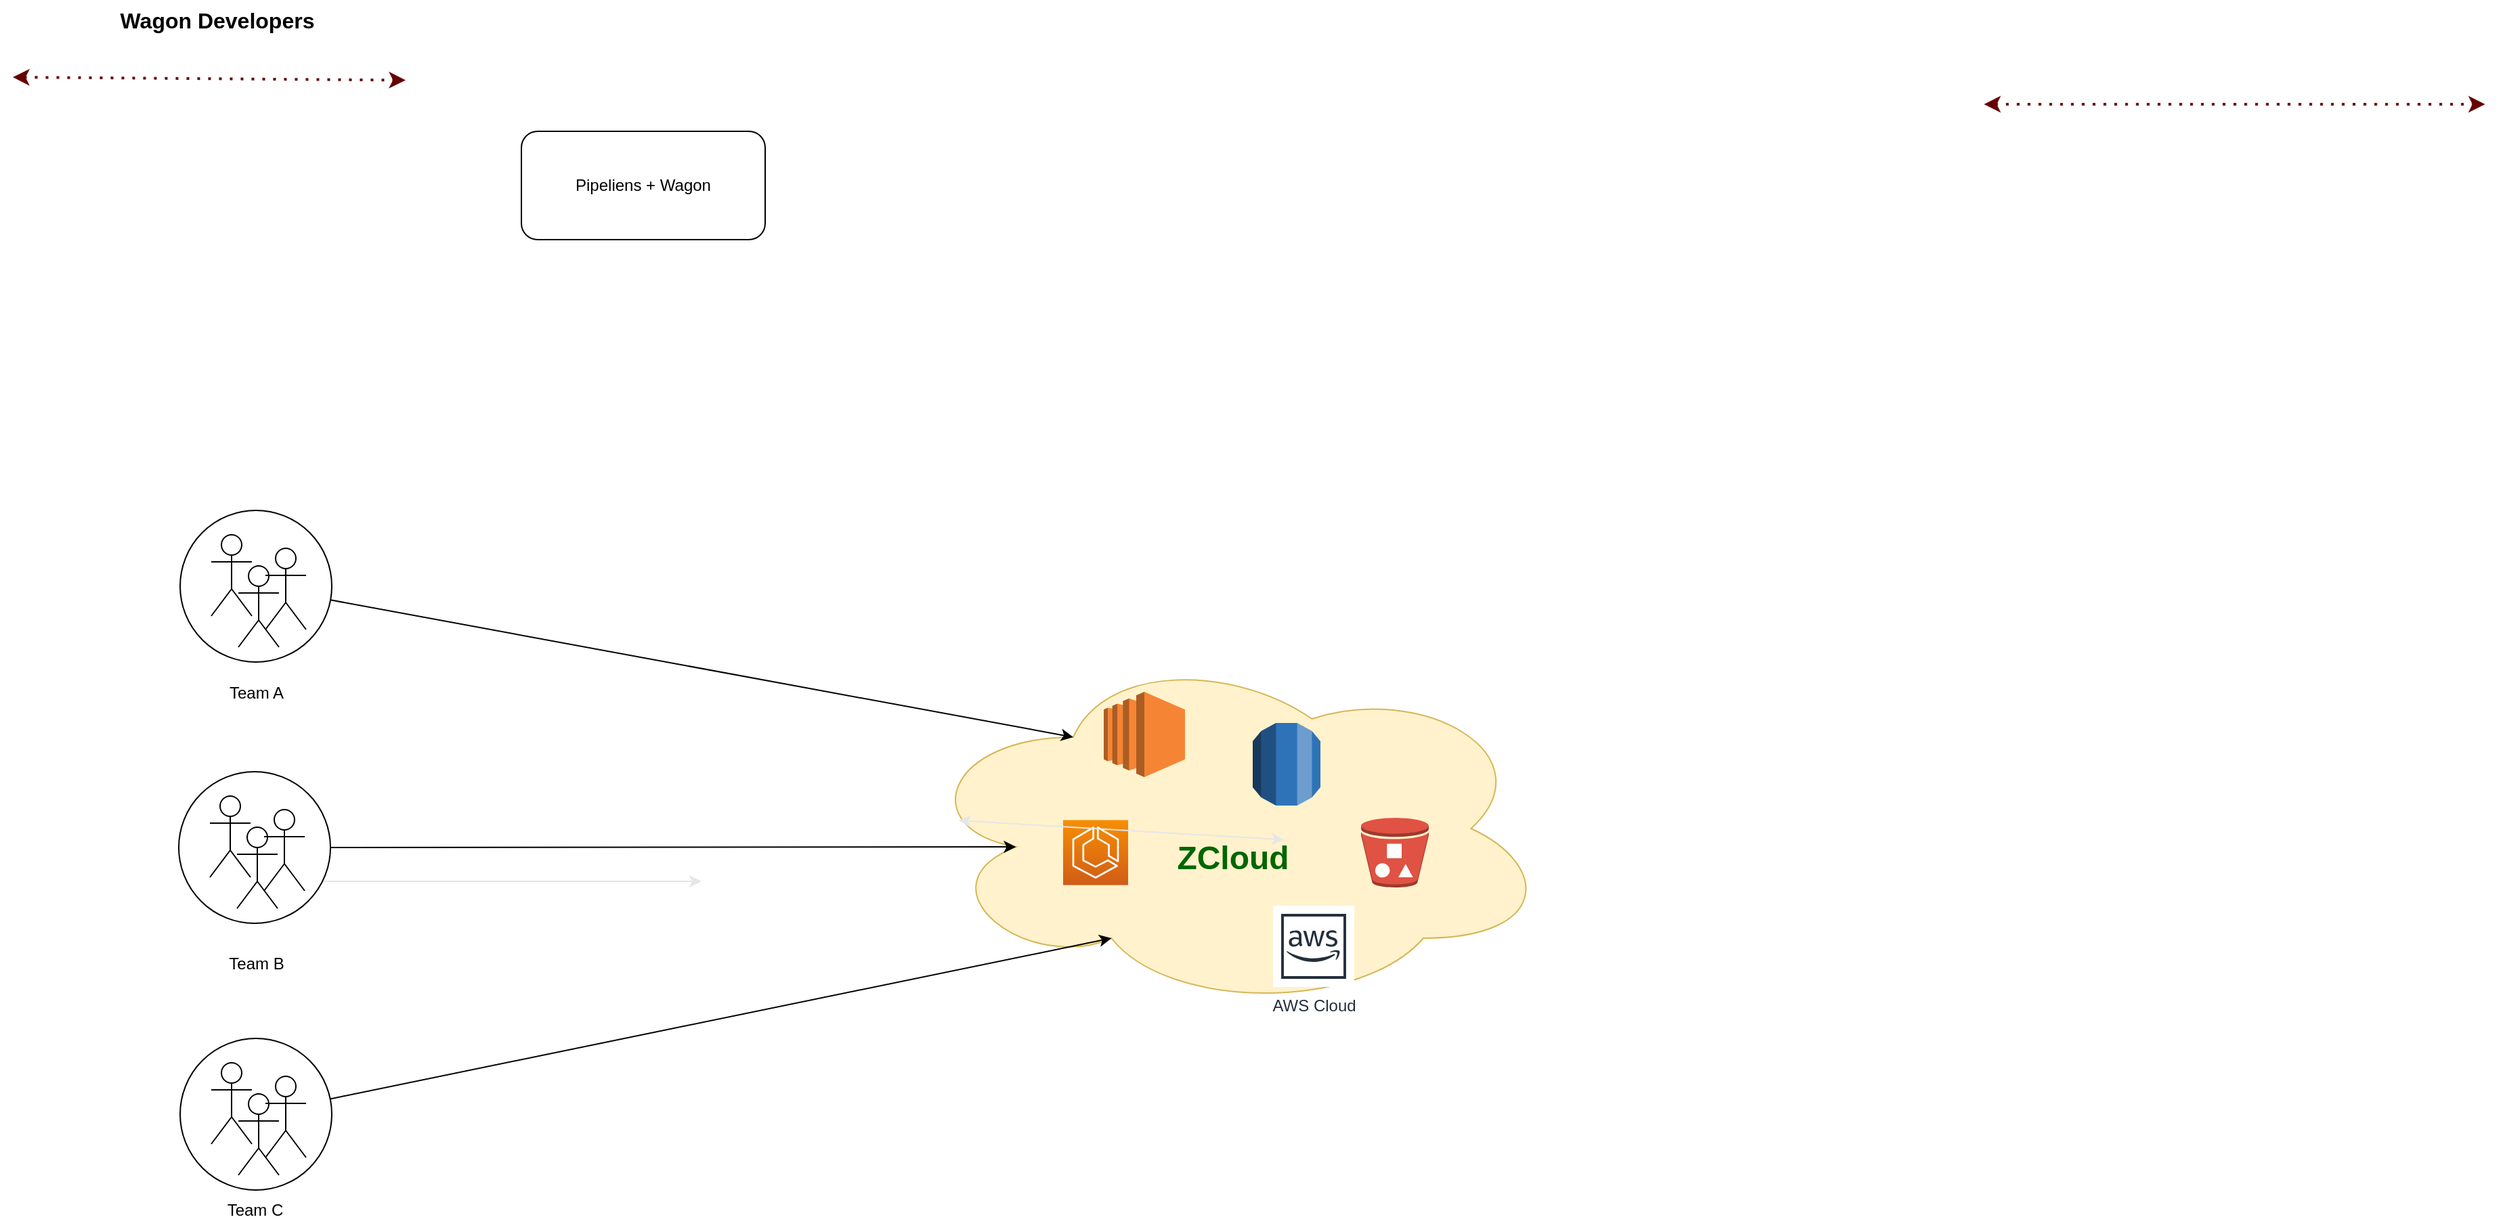<mxfile version="23.1.1" type="github">
  <diagram name="Page-1" id="8EdlpMxALrFfVQjvrNC_">
    <mxGraphModel dx="2954" dy="1121" grid="1" gridSize="10" guides="1" tooltips="1" connect="1" arrows="1" fold="1" page="1" pageScale="1" pageWidth="850" pageHeight="1100" math="0" shadow="0">
      <root>
        <mxCell id="0" />
        <mxCell id="1" parent="0" />
        <mxCell id="54KrkxWT26yLG8-wknio-8" style="edgeStyle=none;rounded=0;orthogonalLoop=1;jettySize=auto;html=1;entryX=0;entryY=0.5;entryDx=0;entryDy=0;fontSize=24;fontColor=#006600;startArrow=classic;startFill=1;strokeColor=#E6E6E6;" edge="1" parent="1">
          <mxGeometry relative="1" as="geometry">
            <mxPoint x="553" y="674" as="targetPoint" />
            <mxPoint x="230" y="674" as="sourcePoint" />
          </mxGeometry>
        </mxCell>
        <mxCell id="54KrkxWT26yLG8-wknio-120" value="" style="endArrow=classic;dashed=1;html=1;dashPattern=1 3;strokeWidth=2;rounded=0;startArrow=classic;startFill=1;endFill=1;strokeColor=#660000;" edge="1" parent="1">
          <mxGeometry width="50" height="50" relative="1" as="geometry">
            <mxPoint x="1500" y="100" as="sourcePoint" />
            <mxPoint x="1870" y="100" as="targetPoint" />
          </mxGeometry>
        </mxCell>
        <mxCell id="54KrkxWT26yLG8-wknio-141" value="" style="endArrow=classic;dashed=1;html=1;dashPattern=1 3;strokeWidth=2;rounded=0;startArrow=classic;startFill=1;endFill=1;strokeColor=#660000;" edge="1" parent="1">
          <mxGeometry width="50" height="50" relative="1" as="geometry">
            <mxPoint x="44.5" y="80" as="sourcePoint" />
            <mxPoint x="334.5" y="82.25" as="targetPoint" />
          </mxGeometry>
        </mxCell>
        <mxCell id="54KrkxWT26yLG8-wknio-142" value="Wagon Developers" style="text;html=1;align=center;verticalAlign=middle;resizable=0;points=[];autosize=1;strokeColor=none;fillColor=none;fontSize=16;fontStyle=1" vertex="1" parent="1">
          <mxGeometry x="110" y="23" width="170" height="30" as="geometry" />
        </mxCell>
        <mxCell id="54KrkxWT26yLG8-wknio-145" value="" style="group" vertex="1" connectable="0" parent="1">
          <mxGeometry x="710" y="500" width="470" height="270" as="geometry" />
        </mxCell>
        <mxCell id="54KrkxWT26yLG8-wknio-11" value="" style="ellipse;shape=cloud;whiteSpace=wrap;html=1;fillColor=#fff2cc;strokeColor=#d6b656;" vertex="1" parent="54KrkxWT26yLG8-wknio-145">
          <mxGeometry width="470" height="270" as="geometry" />
        </mxCell>
        <mxCell id="54KrkxWT26yLG8-wknio-144" value="" style="group" vertex="1" connectable="0" parent="54KrkxWT26yLG8-wknio-145">
          <mxGeometry x="110" y="34" width="270" height="218" as="geometry" />
        </mxCell>
        <mxCell id="54KrkxWT26yLG8-wknio-20" value="ZCloud" style="text;html=1;align=center;verticalAlign=middle;resizable=0;points=[];autosize=1;strokeColor=none;fillColor=none;fontSize=24;fontStyle=1;fontColor=#006600;" vertex="1" parent="54KrkxWT26yLG8-wknio-144">
          <mxGeometry x="70" y="102.75" width="110" height="40" as="geometry" />
        </mxCell>
        <mxCell id="54KrkxWT26yLG8-wknio-22" value="" style="sketch=0;points=[[0,0,0],[0.25,0,0],[0.5,0,0],[0.75,0,0],[1,0,0],[0,1,0],[0.25,1,0],[0.5,1,0],[0.75,1,0],[1,1,0],[0,0.25,0],[0,0.5,0],[0,0.75,0],[1,0.25,0],[1,0.5,0],[1,0.75,0]];outlineConnect=0;fontColor=#232F3E;gradientColor=#F78E04;gradientDirection=north;fillColor=#D05C17;strokeColor=#ffffff;dashed=0;verticalLabelPosition=bottom;verticalAlign=top;align=center;html=1;fontSize=12;fontStyle=0;aspect=fixed;shape=mxgraph.aws4.resourceIcon;resIcon=mxgraph.aws4.ecs;" vertex="1" parent="54KrkxWT26yLG8-wknio-144">
          <mxGeometry y="94.75" width="48" height="48" as="geometry" />
        </mxCell>
        <mxCell id="54KrkxWT26yLG8-wknio-23" value="" style="outlineConnect=0;dashed=0;verticalLabelPosition=bottom;verticalAlign=top;align=center;html=1;shape=mxgraph.aws3.bucket_with_objects;fillColor=#E05243;gradientColor=none;" vertex="1" parent="54KrkxWT26yLG8-wknio-144">
          <mxGeometry x="220" y="93" width="50" height="51.5" as="geometry" />
        </mxCell>
        <mxCell id="54KrkxWT26yLG8-wknio-24" value="" style="outlineConnect=0;dashed=0;verticalLabelPosition=bottom;verticalAlign=top;align=center;html=1;shape=mxgraph.aws3.rds;fillColor=#2E73B8;gradientColor=none;" vertex="1" parent="54KrkxWT26yLG8-wknio-144">
          <mxGeometry x="140" y="23" width="50" height="61" as="geometry" />
        </mxCell>
        <mxCell id="54KrkxWT26yLG8-wknio-25" value="" style="outlineConnect=0;dashed=0;verticalLabelPosition=bottom;verticalAlign=top;align=center;html=1;shape=mxgraph.aws3.ec2;fillColor=#F58534;gradientColor=none;" vertex="1" parent="54KrkxWT26yLG8-wknio-144">
          <mxGeometry x="30" width="60" height="63" as="geometry" />
        </mxCell>
        <mxCell id="54KrkxWT26yLG8-wknio-26" value="AWS Cloud" style="sketch=0;outlineConnect=0;fontColor=#232F3E;gradientColor=none;strokeColor=#232F3E;fillColor=#ffffff;dashed=0;verticalLabelPosition=bottom;verticalAlign=top;align=center;html=1;fontSize=12;fontStyle=0;aspect=fixed;shape=mxgraph.aws4.resourceIcon;resIcon=mxgraph.aws4.aws_cloud;" vertex="1" parent="54KrkxWT26yLG8-wknio-144">
          <mxGeometry x="155" y="158" width="60" height="60" as="geometry" />
        </mxCell>
        <mxCell id="54KrkxWT26yLG8-wknio-33" style="edgeStyle=none;rounded=0;orthogonalLoop=1;jettySize=auto;html=1;entryX=0.07;entryY=0.478;entryDx=0;entryDy=0;entryPerimeter=0;fontSize=24;fontColor=#006600;startArrow=classic;startFill=1;strokeColor=#E6E6E6;" edge="1" parent="54KrkxWT26yLG8-wknio-144" target="54KrkxWT26yLG8-wknio-11">
          <mxGeometry relative="1" as="geometry">
            <mxPoint x="163" y="109.25" as="sourcePoint" />
          </mxGeometry>
        </mxCell>
        <mxCell id="54KrkxWT26yLG8-wknio-146" value="Pipeliens + Wagon" style="rounded=1;whiteSpace=wrap;html=1;" vertex="1" parent="1">
          <mxGeometry x="420" y="120" width="180" height="80" as="geometry" />
        </mxCell>
        <mxCell id="54KrkxWT26yLG8-wknio-158" value="" style="group" vertex="1" connectable="0" parent="1">
          <mxGeometry x="168" y="400" width="112" height="112" as="geometry" />
        </mxCell>
        <mxCell id="54KrkxWT26yLG8-wknio-153" value="" style="ellipse;whiteSpace=wrap;html=1;aspect=fixed;" vertex="1" parent="54KrkxWT26yLG8-wknio-158">
          <mxGeometry width="112" height="112" as="geometry" />
        </mxCell>
        <mxCell id="54KrkxWT26yLG8-wknio-148" value="" style="shape=umlActor;verticalLabelPosition=bottom;verticalAlign=top;html=1;outlineConnect=0;" vertex="1" parent="54KrkxWT26yLG8-wknio-158">
          <mxGeometry x="23" y="18" width="30" height="60" as="geometry" />
        </mxCell>
        <mxCell id="54KrkxWT26yLG8-wknio-149" value="" style="shape=umlActor;verticalLabelPosition=bottom;verticalAlign=top;html=1;outlineConnect=0;" vertex="1" parent="54KrkxWT26yLG8-wknio-158">
          <mxGeometry x="43" y="41" width="30" height="60" as="geometry" />
        </mxCell>
        <mxCell id="54KrkxWT26yLG8-wknio-150" value="" style="shape=umlActor;verticalLabelPosition=bottom;verticalAlign=top;html=1;outlineConnect=0;" vertex="1" parent="54KrkxWT26yLG8-wknio-158">
          <mxGeometry x="63" y="28" width="30" height="60" as="geometry" />
        </mxCell>
        <mxCell id="54KrkxWT26yLG8-wknio-159" value="" style="group" vertex="1" connectable="0" parent="1">
          <mxGeometry x="167" y="593" width="112" height="112" as="geometry" />
        </mxCell>
        <mxCell id="54KrkxWT26yLG8-wknio-160" value="" style="ellipse;whiteSpace=wrap;html=1;aspect=fixed;" vertex="1" parent="54KrkxWT26yLG8-wknio-159">
          <mxGeometry width="112" height="112" as="geometry" />
        </mxCell>
        <mxCell id="54KrkxWT26yLG8-wknio-161" value="" style="shape=umlActor;verticalLabelPosition=bottom;verticalAlign=top;html=1;outlineConnect=0;" vertex="1" parent="54KrkxWT26yLG8-wknio-159">
          <mxGeometry x="23" y="18" width="30" height="60" as="geometry" />
        </mxCell>
        <mxCell id="54KrkxWT26yLG8-wknio-162" value="" style="shape=umlActor;verticalLabelPosition=bottom;verticalAlign=top;html=1;outlineConnect=0;" vertex="1" parent="54KrkxWT26yLG8-wknio-159">
          <mxGeometry x="43" y="41" width="30" height="60" as="geometry" />
        </mxCell>
        <mxCell id="54KrkxWT26yLG8-wknio-163" value="" style="shape=umlActor;verticalLabelPosition=bottom;verticalAlign=top;html=1;outlineConnect=0;" vertex="1" parent="54KrkxWT26yLG8-wknio-159">
          <mxGeometry x="63" y="28" width="30" height="60" as="geometry" />
        </mxCell>
        <mxCell id="54KrkxWT26yLG8-wknio-164" value="" style="group" vertex="1" connectable="0" parent="1">
          <mxGeometry x="168" y="790" width="112" height="112" as="geometry" />
        </mxCell>
        <mxCell id="54KrkxWT26yLG8-wknio-165" value="" style="ellipse;whiteSpace=wrap;html=1;aspect=fixed;" vertex="1" parent="54KrkxWT26yLG8-wknio-164">
          <mxGeometry width="112" height="112" as="geometry" />
        </mxCell>
        <mxCell id="54KrkxWT26yLG8-wknio-166" value="" style="shape=umlActor;verticalLabelPosition=bottom;verticalAlign=top;html=1;outlineConnect=0;" vertex="1" parent="54KrkxWT26yLG8-wknio-164">
          <mxGeometry x="23" y="18" width="30" height="60" as="geometry" />
        </mxCell>
        <mxCell id="54KrkxWT26yLG8-wknio-167" value="" style="shape=umlActor;verticalLabelPosition=bottom;verticalAlign=top;html=1;outlineConnect=0;" vertex="1" parent="54KrkxWT26yLG8-wknio-164">
          <mxGeometry x="43" y="41" width="30" height="60" as="geometry" />
        </mxCell>
        <mxCell id="54KrkxWT26yLG8-wknio-168" value="" style="shape=umlActor;verticalLabelPosition=bottom;verticalAlign=top;html=1;outlineConnect=0;" vertex="1" parent="54KrkxWT26yLG8-wknio-164">
          <mxGeometry x="63" y="28" width="30" height="60" as="geometry" />
        </mxCell>
        <mxCell id="54KrkxWT26yLG8-wknio-169" value="Team A" style="text;html=1;align=center;verticalAlign=middle;resizable=0;points=[];autosize=1;strokeColor=none;fillColor=none;" vertex="1" parent="1">
          <mxGeometry x="194" y="520" width="60" height="30" as="geometry" />
        </mxCell>
        <mxCell id="54KrkxWT26yLG8-wknio-170" value="Team B" style="text;html=1;align=center;verticalAlign=middle;resizable=0;points=[];autosize=1;strokeColor=none;fillColor=none;" vertex="1" parent="1">
          <mxGeometry x="194" y="720" width="60" height="30" as="geometry" />
        </mxCell>
        <mxCell id="54KrkxWT26yLG8-wknio-171" value="Team C" style="text;html=1;align=center;verticalAlign=middle;resizable=0;points=[];autosize=1;strokeColor=none;fillColor=none;" vertex="1" parent="1">
          <mxGeometry x="193" y="902" width="60" height="30" as="geometry" />
        </mxCell>
        <mxCell id="54KrkxWT26yLG8-wknio-176" style="edgeStyle=none;rounded=0;orthogonalLoop=1;jettySize=auto;html=1;entryX=0.25;entryY=0.25;entryDx=0;entryDy=0;entryPerimeter=0;" edge="1" parent="1" source="54KrkxWT26yLG8-wknio-153" target="54KrkxWT26yLG8-wknio-11">
          <mxGeometry relative="1" as="geometry" />
        </mxCell>
        <mxCell id="54KrkxWT26yLG8-wknio-178" style="edgeStyle=none;rounded=0;orthogonalLoop=1;jettySize=auto;html=1;entryX=0.16;entryY=0.55;entryDx=0;entryDy=0;entryPerimeter=0;" edge="1" parent="1" source="54KrkxWT26yLG8-wknio-160" target="54KrkxWT26yLG8-wknio-11">
          <mxGeometry relative="1" as="geometry" />
        </mxCell>
        <mxCell id="54KrkxWT26yLG8-wknio-179" style="edgeStyle=none;rounded=0;orthogonalLoop=1;jettySize=auto;html=1;entryX=0.31;entryY=0.8;entryDx=0;entryDy=0;entryPerimeter=0;" edge="1" parent="1" source="54KrkxWT26yLG8-wknio-165" target="54KrkxWT26yLG8-wknio-11">
          <mxGeometry relative="1" as="geometry" />
        </mxCell>
      </root>
    </mxGraphModel>
  </diagram>
</mxfile>
